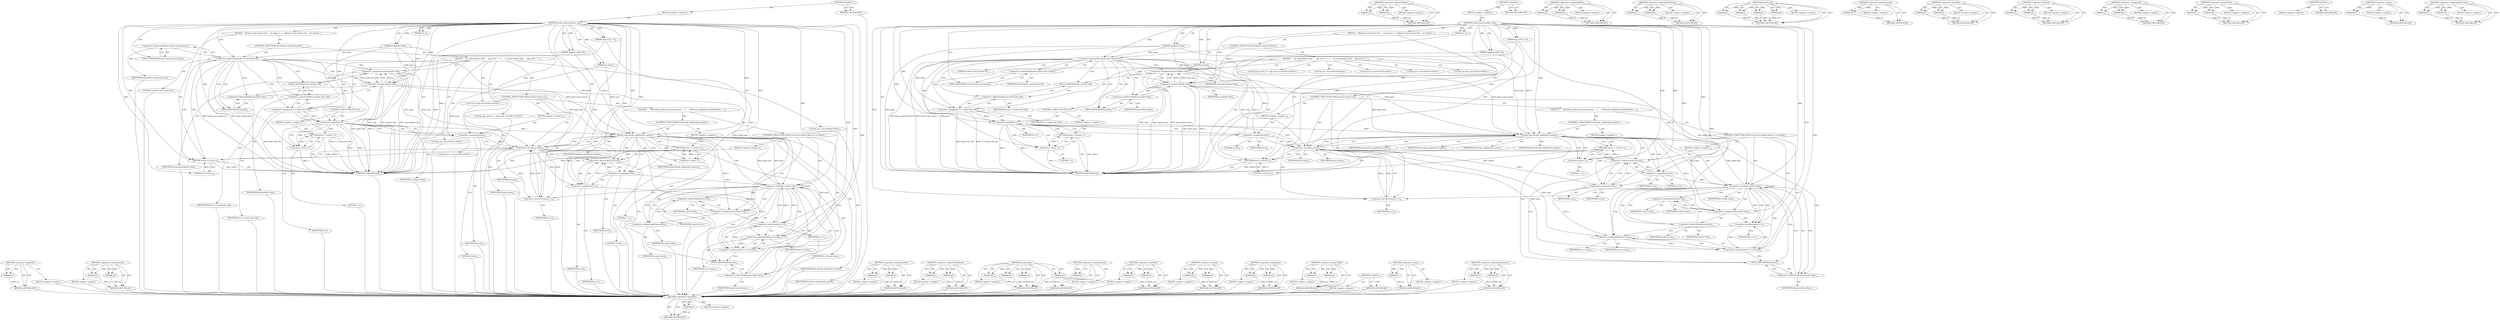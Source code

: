 digraph "&lt;operator&gt;.indirectIndexAccess" {
vulnerable_141 [label=<(METHOD,&lt;operator&gt;.logicalNot)>];
vulnerable_142 [label=<(PARAM,p1)>];
vulnerable_143 [label=<(BLOCK,&lt;empty&gt;,&lt;empty&gt;)>];
vulnerable_144 [label=<(METHOD_RETURN,ANY)>];
vulnerable_165 [label=<(METHOD,&lt;operator&gt;.expressionList)>];
vulnerable_166 [label=<(PARAM,p1)>];
vulnerable_167 [label=<(PARAM,p2)>];
vulnerable_168 [label=<(BLOCK,&lt;empty&gt;,&lt;empty&gt;)>];
vulnerable_169 [label=<(METHOD_RETURN,ANY)>];
vulnerable_6 [label=<(METHOD,&lt;global&gt;)<SUB>1</SUB>>];
vulnerable_7 [label=<(BLOCK,&lt;empty&gt;,&lt;empty&gt;)<SUB>1</SUB>>];
vulnerable_8 [label=<(METHOD,vorbis_book_decodevs_add)<SUB>1</SUB>>];
vulnerable_9 [label=<(PARAM,codebook *book)<SUB>1</SUB>>];
vulnerable_10 [label=<(PARAM,ogg_int32_t *a)<SUB>1</SUB>>];
vulnerable_11 [label=<(PARAM,oggpack_buffer *b)<SUB>2</SUB>>];
vulnerable_12 [label=<(PARAM,int n)<SUB>2</SUB>>];
vulnerable_13 [label=<(PARAM,int point)<SUB>2</SUB>>];
vulnerable_14 [label=<(BLOCK,{
   if(book-&gt;used_entries&gt;0){
     int step=n/...,{
   if(book-&gt;used_entries&gt;0){
     int step=n/...)<SUB>2</SUB>>];
vulnerable_15 [label=<(CONTROL_STRUCTURE,IF,if (book-&gt;used_entries&gt;0))<SUB>3</SUB>>];
vulnerable_16 [label=<(&lt;operator&gt;.greaterThan,book-&gt;used_entries&gt;0)<SUB>3</SUB>>];
vulnerable_17 [label=<(&lt;operator&gt;.indirectFieldAccess,book-&gt;used_entries)<SUB>3</SUB>>];
vulnerable_18 [label=<(IDENTIFIER,book,book-&gt;used_entries&gt;0)<SUB>3</SUB>>];
vulnerable_19 [label=<(FIELD_IDENTIFIER,used_entries,used_entries)<SUB>3</SUB>>];
vulnerable_20 [label=<(LITERAL,0,book-&gt;used_entries&gt;0)<SUB>3</SUB>>];
vulnerable_21 [label=<(BLOCK,{
     int step=n/book-&gt;dim;
     ogg_int32_t *...,{
     int step=n/book-&gt;dim;
     ogg_int32_t *...)<SUB>3</SUB>>];
vulnerable_22 [label="<(LOCAL,int step: int)<SUB>4</SUB>>"];
vulnerable_23 [label=<(&lt;operator&gt;.assignment,step=n/book-&gt;dim)<SUB>4</SUB>>];
vulnerable_24 [label=<(IDENTIFIER,step,step=n/book-&gt;dim)<SUB>4</SUB>>];
vulnerable_25 [label=<(&lt;operator&gt;.division,n/book-&gt;dim)<SUB>4</SUB>>];
vulnerable_26 [label=<(IDENTIFIER,n,n/book-&gt;dim)<SUB>4</SUB>>];
vulnerable_27 [label=<(&lt;operator&gt;.indirectFieldAccess,book-&gt;dim)<SUB>4</SUB>>];
vulnerable_28 [label=<(IDENTIFIER,book,n/book-&gt;dim)<SUB>4</SUB>>];
vulnerable_29 [label=<(FIELD_IDENTIFIER,dim,dim)<SUB>4</SUB>>];
vulnerable_30 [label="<(LOCAL,ogg_int32_t* v: ogg_int32_t*)<SUB>5</SUB>>"];
vulnerable_31 [label=<(&lt;operator&gt;.assignment,*v = book-&gt;dec_buf)<SUB>5</SUB>>];
vulnerable_32 [label=<(IDENTIFIER,v,*v = book-&gt;dec_buf)<SUB>5</SUB>>];
vulnerable_33 [label=<(&lt;operator&gt;.indirectFieldAccess,book-&gt;dec_buf)<SUB>5</SUB>>];
vulnerable_34 [label=<(IDENTIFIER,book,*v = book-&gt;dec_buf)<SUB>5</SUB>>];
vulnerable_35 [label=<(FIELD_IDENTIFIER,dec_buf,dec_buf)<SUB>5</SUB>>];
vulnerable_36 [label="<(LOCAL,int i: int)<SUB>6</SUB>>"];
vulnerable_37 [label="<(LOCAL,int j: int)<SUB>6</SUB>>"];
vulnerable_38 [label="<(LOCAL,int o: int)<SUB>6</SUB>>"];
vulnerable_39 [label=<(CONTROL_STRUCTURE,IF,if (!v))<SUB>7</SUB>>];
vulnerable_40 [label=<(&lt;operator&gt;.logicalNot,!v)<SUB>7</SUB>>];
vulnerable_41 [label=<(IDENTIFIER,v,!v)<SUB>7</SUB>>];
vulnerable_42 [label=<(BLOCK,&lt;empty&gt;,&lt;empty&gt;)<SUB>7</SUB>>];
vulnerable_43 [label=<(RETURN,return -1;,return -1;)<SUB>7</SUB>>];
vulnerable_44 [label=<(&lt;operator&gt;.minus,-1)<SUB>7</SUB>>];
vulnerable_45 [label=<(LITERAL,1,-1)<SUB>7</SUB>>];
vulnerable_46 [label=<(CONTROL_STRUCTURE,FOR,for (j=0;j&lt;step;j++))<SUB>10</SUB>>];
vulnerable_47 [label=<(BLOCK,&lt;empty&gt;,&lt;empty&gt;)<SUB>10</SUB>>];
vulnerable_48 [label=<(&lt;operator&gt;.assignment,j=0)<SUB>10</SUB>>];
vulnerable_49 [label=<(IDENTIFIER,j,j=0)<SUB>10</SUB>>];
vulnerable_50 [label=<(LITERAL,0,j=0)<SUB>10</SUB>>];
vulnerable_51 [label=<(&lt;operator&gt;.lessThan,j&lt;step)<SUB>10</SUB>>];
vulnerable_52 [label=<(IDENTIFIER,j,j&lt;step)<SUB>10</SUB>>];
vulnerable_53 [label=<(IDENTIFIER,step,j&lt;step)<SUB>10</SUB>>];
vulnerable_54 [label=<(&lt;operator&gt;.postIncrement,j++)<SUB>10</SUB>>];
vulnerable_55 [label=<(IDENTIFIER,j,j++)<SUB>10</SUB>>];
vulnerable_56 [label=<(BLOCK,{
       if(decode_map(book,b,v,point))return -...,{
       if(decode_map(book,b,v,point))return -...)<SUB>10</SUB>>];
vulnerable_57 [label=<(CONTROL_STRUCTURE,IF,if (decode_map(book,b,v,point)))<SUB>11</SUB>>];
vulnerable_58 [label=<(decode_map,decode_map(book,b,v,point))<SUB>11</SUB>>];
vulnerable_59 [label=<(IDENTIFIER,book,decode_map(book,b,v,point))<SUB>11</SUB>>];
vulnerable_60 [label=<(IDENTIFIER,b,decode_map(book,b,v,point))<SUB>11</SUB>>];
vulnerable_61 [label=<(IDENTIFIER,v,decode_map(book,b,v,point))<SUB>11</SUB>>];
vulnerable_62 [label=<(IDENTIFIER,point,decode_map(book,b,v,point))<SUB>11</SUB>>];
vulnerable_63 [label=<(BLOCK,&lt;empty&gt;,&lt;empty&gt;)<SUB>11</SUB>>];
vulnerable_64 [label=<(RETURN,return -1;,return -1;)<SUB>11</SUB>>];
vulnerable_65 [label=<(&lt;operator&gt;.minus,-1)<SUB>11</SUB>>];
vulnerable_66 [label=<(LITERAL,1,-1)<SUB>11</SUB>>];
vulnerable_67 [label=<(CONTROL_STRUCTURE,FOR,for (i=0,o=j;i&lt;book-&gt;dim;i++,o+=step))<SUB>12</SUB>>];
vulnerable_68 [label=<(BLOCK,&lt;empty&gt;,&lt;empty&gt;)<SUB>12</SUB>>];
vulnerable_69 [label=<(&lt;operator&gt;.expressionList,i=0,o=j)<SUB>12</SUB>>];
vulnerable_70 [label=<(&lt;operator&gt;.assignment,i=0)<SUB>12</SUB>>];
vulnerable_71 [label=<(IDENTIFIER,i,i=0)<SUB>12</SUB>>];
vulnerable_72 [label=<(LITERAL,0,i=0)<SUB>12</SUB>>];
vulnerable_73 [label=<(&lt;operator&gt;.assignment,o=j)<SUB>12</SUB>>];
vulnerable_74 [label=<(IDENTIFIER,o,o=j)<SUB>12</SUB>>];
vulnerable_75 [label=<(IDENTIFIER,j,o=j)<SUB>12</SUB>>];
vulnerable_76 [label=<(&lt;operator&gt;.lessThan,i&lt;book-&gt;dim)<SUB>12</SUB>>];
vulnerable_77 [label=<(IDENTIFIER,i,i&lt;book-&gt;dim)<SUB>12</SUB>>];
vulnerable_78 [label=<(&lt;operator&gt;.indirectFieldAccess,book-&gt;dim)<SUB>12</SUB>>];
vulnerable_79 [label=<(IDENTIFIER,book,i&lt;book-&gt;dim)<SUB>12</SUB>>];
vulnerable_80 [label=<(FIELD_IDENTIFIER,dim,dim)<SUB>12</SUB>>];
vulnerable_81 [label=<(&lt;operator&gt;.expressionList,i++,o+=step)<SUB>12</SUB>>];
vulnerable_82 [label=<(&lt;operator&gt;.postIncrement,i++)<SUB>12</SUB>>];
vulnerable_83 [label=<(IDENTIFIER,i,i++)<SUB>12</SUB>>];
vulnerable_84 [label=<(&lt;operator&gt;.assignmentPlus,o+=step)<SUB>12</SUB>>];
vulnerable_85 [label=<(IDENTIFIER,o,o+=step)<SUB>12</SUB>>];
vulnerable_86 [label=<(IDENTIFIER,step,o+=step)<SUB>12</SUB>>];
vulnerable_87 [label=<(&lt;operator&gt;.assignmentPlus,a[o]+=v[i])<SUB>13</SUB>>];
vulnerable_88 [label=<(&lt;operator&gt;.indirectIndexAccess,a[o])<SUB>13</SUB>>];
vulnerable_89 [label=<(IDENTIFIER,a,a[o]+=v[i])<SUB>13</SUB>>];
vulnerable_90 [label=<(IDENTIFIER,o,a[o]+=v[i])<SUB>13</SUB>>];
vulnerable_91 [label=<(&lt;operator&gt;.indirectIndexAccess,v[i])<SUB>13</SUB>>];
vulnerable_92 [label=<(IDENTIFIER,v,a[o]+=v[i])<SUB>13</SUB>>];
vulnerable_93 [label=<(IDENTIFIER,i,a[o]+=v[i])<SUB>13</SUB>>];
vulnerable_94 [label=<(RETURN,return 0;,return 0;)<SUB>16</SUB>>];
vulnerable_95 [label=<(LITERAL,0,return 0;)<SUB>16</SUB>>];
vulnerable_96 [label=<(METHOD_RETURN,long)<SUB>1</SUB>>];
vulnerable_98 [label=<(METHOD_RETURN,ANY)<SUB>1</SUB>>];
vulnerable_170 [label=<(METHOD,&lt;operator&gt;.assignmentPlus)>];
vulnerable_171 [label=<(PARAM,p1)>];
vulnerable_172 [label=<(PARAM,p2)>];
vulnerable_173 [label=<(BLOCK,&lt;empty&gt;,&lt;empty&gt;)>];
vulnerable_174 [label=<(METHOD_RETURN,ANY)>];
vulnerable_126 [label=<(METHOD,&lt;operator&gt;.indirectFieldAccess)>];
vulnerable_127 [label=<(PARAM,p1)>];
vulnerable_128 [label=<(PARAM,p2)>];
vulnerable_129 [label=<(BLOCK,&lt;empty&gt;,&lt;empty&gt;)>];
vulnerable_130 [label=<(METHOD_RETURN,ANY)>];
vulnerable_158 [label=<(METHOD,decode_map)>];
vulnerable_159 [label=<(PARAM,p1)>];
vulnerable_160 [label=<(PARAM,p2)>];
vulnerable_161 [label=<(PARAM,p3)>];
vulnerable_162 [label=<(PARAM,p4)>];
vulnerable_163 [label=<(BLOCK,&lt;empty&gt;,&lt;empty&gt;)>];
vulnerable_164 [label=<(METHOD_RETURN,ANY)>];
vulnerable_154 [label=<(METHOD,&lt;operator&gt;.postIncrement)>];
vulnerable_155 [label=<(PARAM,p1)>];
vulnerable_156 [label=<(BLOCK,&lt;empty&gt;,&lt;empty&gt;)>];
vulnerable_157 [label=<(METHOD_RETURN,ANY)>];
vulnerable_149 [label=<(METHOD,&lt;operator&gt;.lessThan)>];
vulnerable_150 [label=<(PARAM,p1)>];
vulnerable_151 [label=<(PARAM,p2)>];
vulnerable_152 [label=<(BLOCK,&lt;empty&gt;,&lt;empty&gt;)>];
vulnerable_153 [label=<(METHOD_RETURN,ANY)>];
vulnerable_136 [label=<(METHOD,&lt;operator&gt;.division)>];
vulnerable_137 [label=<(PARAM,p1)>];
vulnerable_138 [label=<(PARAM,p2)>];
vulnerable_139 [label=<(BLOCK,&lt;empty&gt;,&lt;empty&gt;)>];
vulnerable_140 [label=<(METHOD_RETURN,ANY)>];
vulnerable_131 [label=<(METHOD,&lt;operator&gt;.assignment)>];
vulnerable_132 [label=<(PARAM,p1)>];
vulnerable_133 [label=<(PARAM,p2)>];
vulnerable_134 [label=<(BLOCK,&lt;empty&gt;,&lt;empty&gt;)>];
vulnerable_135 [label=<(METHOD_RETURN,ANY)>];
vulnerable_121 [label=<(METHOD,&lt;operator&gt;.greaterThan)>];
vulnerable_122 [label=<(PARAM,p1)>];
vulnerable_123 [label=<(PARAM,p2)>];
vulnerable_124 [label=<(BLOCK,&lt;empty&gt;,&lt;empty&gt;)>];
vulnerable_125 [label=<(METHOD_RETURN,ANY)>];
vulnerable_115 [label=<(METHOD,&lt;global&gt;)<SUB>1</SUB>>];
vulnerable_116 [label=<(BLOCK,&lt;empty&gt;,&lt;empty&gt;)>];
vulnerable_117 [label=<(METHOD_RETURN,ANY)>];
vulnerable_145 [label=<(METHOD,&lt;operator&gt;.minus)>];
vulnerable_146 [label=<(PARAM,p1)>];
vulnerable_147 [label=<(BLOCK,&lt;empty&gt;,&lt;empty&gt;)>];
vulnerable_148 [label=<(METHOD_RETURN,ANY)>];
vulnerable_175 [label=<(METHOD,&lt;operator&gt;.indirectIndexAccess)>];
vulnerable_176 [label=<(PARAM,p1)>];
vulnerable_177 [label=<(PARAM,p2)>];
vulnerable_178 [label=<(BLOCK,&lt;empty&gt;,&lt;empty&gt;)>];
vulnerable_179 [label=<(METHOD_RETURN,ANY)>];
fixed_141 [label=<(METHOD,&lt;operator&gt;.logicalNot)>];
fixed_142 [label=<(PARAM,p1)>];
fixed_143 [label=<(BLOCK,&lt;empty&gt;,&lt;empty&gt;)>];
fixed_144 [label=<(METHOD_RETURN,ANY)>];
fixed_165 [label=<(METHOD,&lt;operator&gt;.expressionList)>];
fixed_166 [label=<(PARAM,p1)>];
fixed_167 [label=<(PARAM,p2)>];
fixed_168 [label=<(BLOCK,&lt;empty&gt;,&lt;empty&gt;)>];
fixed_169 [label=<(METHOD_RETURN,ANY)>];
fixed_6 [label=<(METHOD,&lt;global&gt;)<SUB>1</SUB>>];
fixed_7 [label=<(BLOCK,&lt;empty&gt;,&lt;empty&gt;)<SUB>1</SUB>>];
fixed_8 [label=<(METHOD,vorbis_book_decodevs_add)<SUB>1</SUB>>];
fixed_9 [label=<(PARAM,codebook *book)<SUB>1</SUB>>];
fixed_10 [label=<(PARAM,ogg_int32_t *a)<SUB>1</SUB>>];
fixed_11 [label=<(PARAM,oggpack_buffer *b)<SUB>2</SUB>>];
fixed_12 [label=<(PARAM,int n)<SUB>2</SUB>>];
fixed_13 [label=<(PARAM,int point)<SUB>2</SUB>>];
fixed_14 [label=<(BLOCK,{
   if(book-&gt;used_entries&gt;0){
     int step=n/...,{
   if(book-&gt;used_entries&gt;0){
     int step=n/...)<SUB>2</SUB>>];
fixed_15 [label=<(CONTROL_STRUCTURE,IF,if (book-&gt;used_entries&gt;0))<SUB>3</SUB>>];
fixed_16 [label=<(&lt;operator&gt;.greaterThan,book-&gt;used_entries&gt;0)<SUB>3</SUB>>];
fixed_17 [label=<(&lt;operator&gt;.indirectFieldAccess,book-&gt;used_entries)<SUB>3</SUB>>];
fixed_18 [label=<(IDENTIFIER,book,book-&gt;used_entries&gt;0)<SUB>3</SUB>>];
fixed_19 [label=<(FIELD_IDENTIFIER,used_entries,used_entries)<SUB>3</SUB>>];
fixed_20 [label=<(LITERAL,0,book-&gt;used_entries&gt;0)<SUB>3</SUB>>];
fixed_21 [label=<(BLOCK,{
     int step=n/book-&gt;dim;
     ogg_int32_t *...,{
     int step=n/book-&gt;dim;
     ogg_int32_t *...)<SUB>3</SUB>>];
fixed_22 [label="<(LOCAL,int step: int)<SUB>4</SUB>>"];
fixed_23 [label=<(&lt;operator&gt;.assignment,step=n/book-&gt;dim)<SUB>4</SUB>>];
fixed_24 [label=<(IDENTIFIER,step,step=n/book-&gt;dim)<SUB>4</SUB>>];
fixed_25 [label=<(&lt;operator&gt;.division,n/book-&gt;dim)<SUB>4</SUB>>];
fixed_26 [label=<(IDENTIFIER,n,n/book-&gt;dim)<SUB>4</SUB>>];
fixed_27 [label=<(&lt;operator&gt;.indirectFieldAccess,book-&gt;dim)<SUB>4</SUB>>];
fixed_28 [label=<(IDENTIFIER,book,n/book-&gt;dim)<SUB>4</SUB>>];
fixed_29 [label=<(FIELD_IDENTIFIER,dim,dim)<SUB>4</SUB>>];
fixed_30 [label="<(LOCAL,ogg_int32_t* v: ogg_int32_t*)<SUB>5</SUB>>"];
fixed_31 [label=<(&lt;operator&gt;.assignment,*v = book-&gt;dec_buf)<SUB>5</SUB>>];
fixed_32 [label=<(IDENTIFIER,v,*v = book-&gt;dec_buf)<SUB>5</SUB>>];
fixed_33 [label=<(&lt;operator&gt;.indirectFieldAccess,book-&gt;dec_buf)<SUB>5</SUB>>];
fixed_34 [label=<(IDENTIFIER,book,*v = book-&gt;dec_buf)<SUB>5</SUB>>];
fixed_35 [label=<(FIELD_IDENTIFIER,dec_buf,dec_buf)<SUB>5</SUB>>];
fixed_36 [label="<(LOCAL,int i: int)<SUB>6</SUB>>"];
fixed_37 [label="<(LOCAL,int j: int)<SUB>6</SUB>>"];
fixed_38 [label="<(LOCAL,int o: int)<SUB>6</SUB>>"];
fixed_39 [label=<(CONTROL_STRUCTURE,IF,if (!v))<SUB>7</SUB>>];
fixed_40 [label=<(&lt;operator&gt;.logicalNot,!v)<SUB>7</SUB>>];
fixed_41 [label=<(IDENTIFIER,v,!v)<SUB>7</SUB>>];
fixed_42 [label=<(BLOCK,&lt;empty&gt;,&lt;empty&gt;)<SUB>7</SUB>>];
fixed_43 [label=<(RETURN,return -1;,return -1;)<SUB>7</SUB>>];
fixed_44 [label=<(&lt;operator&gt;.minus,-1)<SUB>7</SUB>>];
fixed_45 [label=<(LITERAL,1,-1)<SUB>7</SUB>>];
fixed_46 [label=<(CONTROL_STRUCTURE,FOR,for (j=0;j&lt;step;j++))<SUB>10</SUB>>];
fixed_47 [label=<(BLOCK,&lt;empty&gt;,&lt;empty&gt;)<SUB>10</SUB>>];
fixed_48 [label=<(&lt;operator&gt;.assignment,j=0)<SUB>10</SUB>>];
fixed_49 [label=<(IDENTIFIER,j,j=0)<SUB>10</SUB>>];
fixed_50 [label=<(LITERAL,0,j=0)<SUB>10</SUB>>];
fixed_51 [label=<(&lt;operator&gt;.lessThan,j&lt;step)<SUB>10</SUB>>];
fixed_52 [label=<(IDENTIFIER,j,j&lt;step)<SUB>10</SUB>>];
fixed_53 [label=<(IDENTIFIER,step,j&lt;step)<SUB>10</SUB>>];
fixed_54 [label=<(&lt;operator&gt;.postIncrement,j++)<SUB>10</SUB>>];
fixed_55 [label=<(IDENTIFIER,j,j++)<SUB>10</SUB>>];
fixed_56 [label=<(BLOCK,{
       if(decode_map(book,b,v,point))return -...,{
       if(decode_map(book,b,v,point))return -...)<SUB>10</SUB>>];
fixed_57 [label=<(CONTROL_STRUCTURE,IF,if (decode_map(book,b,v,point)))<SUB>11</SUB>>];
fixed_58 [label=<(decode_map,decode_map(book,b,v,point))<SUB>11</SUB>>];
fixed_59 [label=<(IDENTIFIER,book,decode_map(book,b,v,point))<SUB>11</SUB>>];
fixed_60 [label=<(IDENTIFIER,b,decode_map(book,b,v,point))<SUB>11</SUB>>];
fixed_61 [label=<(IDENTIFIER,v,decode_map(book,b,v,point))<SUB>11</SUB>>];
fixed_62 [label=<(IDENTIFIER,point,decode_map(book,b,v,point))<SUB>11</SUB>>];
fixed_63 [label=<(BLOCK,&lt;empty&gt;,&lt;empty&gt;)<SUB>11</SUB>>];
fixed_64 [label=<(RETURN,return -1;,return -1;)<SUB>11</SUB>>];
fixed_65 [label=<(&lt;operator&gt;.minus,-1)<SUB>11</SUB>>];
fixed_66 [label=<(LITERAL,1,-1)<SUB>11</SUB>>];
fixed_67 [label=<(CONTROL_STRUCTURE,FOR,for (i=0,o=j;i&lt;book-&gt;dim;i++,o+=step))<SUB>12</SUB>>];
fixed_68 [label=<(BLOCK,&lt;empty&gt;,&lt;empty&gt;)<SUB>12</SUB>>];
fixed_69 [label=<(&lt;operator&gt;.expressionList,i=0,o=j)<SUB>12</SUB>>];
fixed_70 [label=<(&lt;operator&gt;.assignment,i=0)<SUB>12</SUB>>];
fixed_71 [label=<(IDENTIFIER,i,i=0)<SUB>12</SUB>>];
fixed_72 [label=<(LITERAL,0,i=0)<SUB>12</SUB>>];
fixed_73 [label=<(&lt;operator&gt;.assignment,o=j)<SUB>12</SUB>>];
fixed_74 [label=<(IDENTIFIER,o,o=j)<SUB>12</SUB>>];
fixed_75 [label=<(IDENTIFIER,j,o=j)<SUB>12</SUB>>];
fixed_76 [label=<(&lt;operator&gt;.lessThan,i&lt;book-&gt;dim)<SUB>12</SUB>>];
fixed_77 [label=<(IDENTIFIER,i,i&lt;book-&gt;dim)<SUB>12</SUB>>];
fixed_78 [label=<(&lt;operator&gt;.indirectFieldAccess,book-&gt;dim)<SUB>12</SUB>>];
fixed_79 [label=<(IDENTIFIER,book,i&lt;book-&gt;dim)<SUB>12</SUB>>];
fixed_80 [label=<(FIELD_IDENTIFIER,dim,dim)<SUB>12</SUB>>];
fixed_81 [label=<(&lt;operator&gt;.expressionList,i++,o+=step)<SUB>12</SUB>>];
fixed_82 [label=<(&lt;operator&gt;.postIncrement,i++)<SUB>12</SUB>>];
fixed_83 [label=<(IDENTIFIER,i,i++)<SUB>12</SUB>>];
fixed_84 [label=<(&lt;operator&gt;.assignmentPlus,o+=step)<SUB>12</SUB>>];
fixed_85 [label=<(IDENTIFIER,o,o+=step)<SUB>12</SUB>>];
fixed_86 [label=<(IDENTIFIER,step,o+=step)<SUB>12</SUB>>];
fixed_87 [label=<(&lt;operator&gt;.assignmentPlus,a[o]+=v[i])<SUB>13</SUB>>];
fixed_88 [label=<(&lt;operator&gt;.indirectIndexAccess,a[o])<SUB>13</SUB>>];
fixed_89 [label=<(IDENTIFIER,a,a[o]+=v[i])<SUB>13</SUB>>];
fixed_90 [label=<(IDENTIFIER,o,a[o]+=v[i])<SUB>13</SUB>>];
fixed_91 [label=<(&lt;operator&gt;.indirectIndexAccess,v[i])<SUB>13</SUB>>];
fixed_92 [label=<(IDENTIFIER,v,a[o]+=v[i])<SUB>13</SUB>>];
fixed_93 [label=<(IDENTIFIER,i,a[o]+=v[i])<SUB>13</SUB>>];
fixed_94 [label=<(RETURN,return 0;,return 0;)<SUB>16</SUB>>];
fixed_95 [label=<(LITERAL,0,return 0;)<SUB>16</SUB>>];
fixed_96 [label=<(METHOD_RETURN,long)<SUB>1</SUB>>];
fixed_98 [label=<(METHOD_RETURN,ANY)<SUB>1</SUB>>];
fixed_170 [label=<(METHOD,&lt;operator&gt;.assignmentPlus)>];
fixed_171 [label=<(PARAM,p1)>];
fixed_172 [label=<(PARAM,p2)>];
fixed_173 [label=<(BLOCK,&lt;empty&gt;,&lt;empty&gt;)>];
fixed_174 [label=<(METHOD_RETURN,ANY)>];
fixed_126 [label=<(METHOD,&lt;operator&gt;.indirectFieldAccess)>];
fixed_127 [label=<(PARAM,p1)>];
fixed_128 [label=<(PARAM,p2)>];
fixed_129 [label=<(BLOCK,&lt;empty&gt;,&lt;empty&gt;)>];
fixed_130 [label=<(METHOD_RETURN,ANY)>];
fixed_158 [label=<(METHOD,decode_map)>];
fixed_159 [label=<(PARAM,p1)>];
fixed_160 [label=<(PARAM,p2)>];
fixed_161 [label=<(PARAM,p3)>];
fixed_162 [label=<(PARAM,p4)>];
fixed_163 [label=<(BLOCK,&lt;empty&gt;,&lt;empty&gt;)>];
fixed_164 [label=<(METHOD_RETURN,ANY)>];
fixed_154 [label=<(METHOD,&lt;operator&gt;.postIncrement)>];
fixed_155 [label=<(PARAM,p1)>];
fixed_156 [label=<(BLOCK,&lt;empty&gt;,&lt;empty&gt;)>];
fixed_157 [label=<(METHOD_RETURN,ANY)>];
fixed_149 [label=<(METHOD,&lt;operator&gt;.lessThan)>];
fixed_150 [label=<(PARAM,p1)>];
fixed_151 [label=<(PARAM,p2)>];
fixed_152 [label=<(BLOCK,&lt;empty&gt;,&lt;empty&gt;)>];
fixed_153 [label=<(METHOD_RETURN,ANY)>];
fixed_136 [label=<(METHOD,&lt;operator&gt;.division)>];
fixed_137 [label=<(PARAM,p1)>];
fixed_138 [label=<(PARAM,p2)>];
fixed_139 [label=<(BLOCK,&lt;empty&gt;,&lt;empty&gt;)>];
fixed_140 [label=<(METHOD_RETURN,ANY)>];
fixed_131 [label=<(METHOD,&lt;operator&gt;.assignment)>];
fixed_132 [label=<(PARAM,p1)>];
fixed_133 [label=<(PARAM,p2)>];
fixed_134 [label=<(BLOCK,&lt;empty&gt;,&lt;empty&gt;)>];
fixed_135 [label=<(METHOD_RETURN,ANY)>];
fixed_121 [label=<(METHOD,&lt;operator&gt;.greaterThan)>];
fixed_122 [label=<(PARAM,p1)>];
fixed_123 [label=<(PARAM,p2)>];
fixed_124 [label=<(BLOCK,&lt;empty&gt;,&lt;empty&gt;)>];
fixed_125 [label=<(METHOD_RETURN,ANY)>];
fixed_115 [label=<(METHOD,&lt;global&gt;)<SUB>1</SUB>>];
fixed_116 [label=<(BLOCK,&lt;empty&gt;,&lt;empty&gt;)>];
fixed_117 [label=<(METHOD_RETURN,ANY)>];
fixed_145 [label=<(METHOD,&lt;operator&gt;.minus)>];
fixed_146 [label=<(PARAM,p1)>];
fixed_147 [label=<(BLOCK,&lt;empty&gt;,&lt;empty&gt;)>];
fixed_148 [label=<(METHOD_RETURN,ANY)>];
fixed_175 [label=<(METHOD,&lt;operator&gt;.indirectIndexAccess)>];
fixed_176 [label=<(PARAM,p1)>];
fixed_177 [label=<(PARAM,p2)>];
fixed_178 [label=<(BLOCK,&lt;empty&gt;,&lt;empty&gt;)>];
fixed_179 [label=<(METHOD_RETURN,ANY)>];
vulnerable_141 -> vulnerable_142  [key=0, label="AST: "];
vulnerable_141 -> vulnerable_142  [key=1, label="DDG: "];
vulnerable_141 -> vulnerable_143  [key=0, label="AST: "];
vulnerable_141 -> vulnerable_144  [key=0, label="AST: "];
vulnerable_141 -> vulnerable_144  [key=1, label="CFG: "];
vulnerable_142 -> vulnerable_144  [key=0, label="DDG: p1"];
vulnerable_143 -> fixed_141  [key=0];
vulnerable_144 -> fixed_141  [key=0];
vulnerable_165 -> vulnerable_166  [key=0, label="AST: "];
vulnerable_165 -> vulnerable_166  [key=1, label="DDG: "];
vulnerable_165 -> vulnerable_168  [key=0, label="AST: "];
vulnerable_165 -> vulnerable_167  [key=0, label="AST: "];
vulnerable_165 -> vulnerable_167  [key=1, label="DDG: "];
vulnerable_165 -> vulnerable_169  [key=0, label="AST: "];
vulnerable_165 -> vulnerable_169  [key=1, label="CFG: "];
vulnerable_166 -> vulnerable_169  [key=0, label="DDG: p1"];
vulnerable_167 -> vulnerable_169  [key=0, label="DDG: p2"];
vulnerable_168 -> fixed_141  [key=0];
vulnerable_169 -> fixed_141  [key=0];
vulnerable_6 -> vulnerable_7  [key=0, label="AST: "];
vulnerable_6 -> vulnerable_98  [key=0, label="AST: "];
vulnerable_6 -> vulnerable_98  [key=1, label="CFG: "];
vulnerable_7 -> vulnerable_8  [key=0, label="AST: "];
vulnerable_8 -> vulnerable_9  [key=0, label="AST: "];
vulnerable_8 -> vulnerable_9  [key=1, label="DDG: "];
vulnerable_8 -> vulnerable_10  [key=0, label="AST: "];
vulnerable_8 -> vulnerable_10  [key=1, label="DDG: "];
vulnerable_8 -> vulnerable_11  [key=0, label="AST: "];
vulnerable_8 -> vulnerable_11  [key=1, label="DDG: "];
vulnerable_8 -> vulnerable_12  [key=0, label="AST: "];
vulnerable_8 -> vulnerable_12  [key=1, label="DDG: "];
vulnerable_8 -> vulnerable_13  [key=0, label="AST: "];
vulnerable_8 -> vulnerable_13  [key=1, label="DDG: "];
vulnerable_8 -> vulnerable_14  [key=0, label="AST: "];
vulnerable_8 -> vulnerable_96  [key=0, label="AST: "];
vulnerable_8 -> vulnerable_19  [key=0, label="CFG: "];
vulnerable_8 -> vulnerable_94  [key=0, label="DDG: "];
vulnerable_8 -> vulnerable_95  [key=0, label="DDG: "];
vulnerable_8 -> vulnerable_16  [key=0, label="DDG: "];
vulnerable_8 -> vulnerable_25  [key=0, label="DDG: "];
vulnerable_8 -> vulnerable_40  [key=0, label="DDG: "];
vulnerable_8 -> vulnerable_48  [key=0, label="DDG: "];
vulnerable_8 -> vulnerable_51  [key=0, label="DDG: "];
vulnerable_8 -> vulnerable_54  [key=0, label="DDG: "];
vulnerable_8 -> vulnerable_44  [key=0, label="DDG: "];
vulnerable_8 -> vulnerable_58  [key=0, label="DDG: "];
vulnerable_8 -> vulnerable_76  [key=0, label="DDG: "];
vulnerable_8 -> vulnerable_81  [key=0, label="DDG: "];
vulnerable_8 -> vulnerable_69  [key=0, label="DDG: "];
vulnerable_8 -> vulnerable_82  [key=0, label="DDG: "];
vulnerable_8 -> vulnerable_84  [key=0, label="DDG: "];
vulnerable_8 -> vulnerable_65  [key=0, label="DDG: "];
vulnerable_8 -> vulnerable_70  [key=0, label="DDG: "];
vulnerable_8 -> vulnerable_73  [key=0, label="DDG: "];
vulnerable_9 -> vulnerable_96  [key=0, label="DDG: book"];
vulnerable_9 -> vulnerable_16  [key=0, label="DDG: book"];
vulnerable_9 -> vulnerable_31  [key=0, label="DDG: book"];
vulnerable_9 -> vulnerable_25  [key=0, label="DDG: book"];
vulnerable_9 -> vulnerable_58  [key=0, label="DDG: book"];
vulnerable_10 -> vulnerable_96  [key=0, label="DDG: a"];
vulnerable_10 -> vulnerable_87  [key=0, label="DDG: a"];
vulnerable_11 -> vulnerable_96  [key=0, label="DDG: b"];
vulnerable_11 -> vulnerable_58  [key=0, label="DDG: b"];
vulnerable_12 -> vulnerable_25  [key=0, label="DDG: n"];
vulnerable_13 -> vulnerable_96  [key=0, label="DDG: point"];
vulnerable_13 -> vulnerable_58  [key=0, label="DDG: point"];
vulnerable_14 -> vulnerable_15  [key=0, label="AST: "];
vulnerable_14 -> vulnerable_94  [key=0, label="AST: "];
vulnerable_15 -> vulnerable_16  [key=0, label="AST: "];
vulnerable_15 -> vulnerable_21  [key=0, label="AST: "];
vulnerable_16 -> vulnerable_17  [key=0, label="AST: "];
vulnerable_16 -> vulnerable_20  [key=0, label="AST: "];
vulnerable_16 -> vulnerable_29  [key=0, label="CFG: "];
vulnerable_16 -> vulnerable_29  [key=1, label="CDG: "];
vulnerable_16 -> vulnerable_94  [key=0, label="CFG: "];
vulnerable_16 -> vulnerable_94  [key=1, label="CDG: "];
vulnerable_16 -> vulnerable_96  [key=0, label="DDG: book-&gt;used_entries"];
vulnerable_16 -> vulnerable_96  [key=1, label="DDG: book-&gt;used_entries&gt;0"];
vulnerable_16 -> vulnerable_58  [key=0, label="DDG: book-&gt;used_entries"];
vulnerable_16 -> vulnerable_25  [key=0, label="CDG: "];
vulnerable_16 -> vulnerable_27  [key=0, label="CDG: "];
vulnerable_16 -> vulnerable_40  [key=0, label="CDG: "];
vulnerable_16 -> vulnerable_35  [key=0, label="CDG: "];
vulnerable_16 -> vulnerable_33  [key=0, label="CDG: "];
vulnerable_16 -> vulnerable_23  [key=0, label="CDG: "];
vulnerable_16 -> vulnerable_31  [key=0, label="CDG: "];
vulnerable_17 -> vulnerable_18  [key=0, label="AST: "];
vulnerable_17 -> vulnerable_19  [key=0, label="AST: "];
vulnerable_17 -> vulnerable_16  [key=0, label="CFG: "];
vulnerable_18 -> fixed_141  [key=0];
vulnerable_19 -> vulnerable_17  [key=0, label="CFG: "];
vulnerable_20 -> fixed_141  [key=0];
vulnerable_21 -> vulnerable_22  [key=0, label="AST: "];
vulnerable_21 -> vulnerable_23  [key=0, label="AST: "];
vulnerable_21 -> vulnerable_30  [key=0, label="AST: "];
vulnerable_21 -> vulnerable_31  [key=0, label="AST: "];
vulnerable_21 -> vulnerable_36  [key=0, label="AST: "];
vulnerable_21 -> vulnerable_37  [key=0, label="AST: "];
vulnerable_21 -> vulnerable_38  [key=0, label="AST: "];
vulnerable_21 -> vulnerable_39  [key=0, label="AST: "];
vulnerable_21 -> vulnerable_46  [key=0, label="AST: "];
vulnerable_22 -> fixed_141  [key=0];
vulnerable_23 -> vulnerable_24  [key=0, label="AST: "];
vulnerable_23 -> vulnerable_25  [key=0, label="AST: "];
vulnerable_23 -> vulnerable_35  [key=0, label="CFG: "];
vulnerable_23 -> vulnerable_96  [key=0, label="DDG: step"];
vulnerable_23 -> vulnerable_96  [key=1, label="DDG: n/book-&gt;dim"];
vulnerable_23 -> vulnerable_96  [key=2, label="DDG: step=n/book-&gt;dim"];
vulnerable_23 -> vulnerable_51  [key=0, label="DDG: step"];
vulnerable_24 -> fixed_141  [key=0];
vulnerable_25 -> vulnerable_26  [key=0, label="AST: "];
vulnerable_25 -> vulnerable_27  [key=0, label="AST: "];
vulnerable_25 -> vulnerable_23  [key=0, label="CFG: "];
vulnerable_25 -> vulnerable_23  [key=1, label="DDG: n"];
vulnerable_25 -> vulnerable_23  [key=2, label="DDG: book-&gt;dim"];
vulnerable_25 -> vulnerable_96  [key=0, label="DDG: n"];
vulnerable_25 -> vulnerable_96  [key=1, label="DDG: book-&gt;dim"];
vulnerable_25 -> vulnerable_58  [key=0, label="DDG: book-&gt;dim"];
vulnerable_25 -> vulnerable_76  [key=0, label="DDG: book-&gt;dim"];
vulnerable_26 -> fixed_141  [key=0];
vulnerable_27 -> vulnerable_28  [key=0, label="AST: "];
vulnerable_27 -> vulnerable_29  [key=0, label="AST: "];
vulnerable_27 -> vulnerable_25  [key=0, label="CFG: "];
vulnerable_28 -> fixed_141  [key=0];
vulnerable_29 -> vulnerable_27  [key=0, label="CFG: "];
vulnerable_30 -> fixed_141  [key=0];
vulnerable_31 -> vulnerable_32  [key=0, label="AST: "];
vulnerable_31 -> vulnerable_33  [key=0, label="AST: "];
vulnerable_31 -> vulnerable_40  [key=0, label="CFG: "];
vulnerable_31 -> vulnerable_40  [key=1, label="DDG: v"];
vulnerable_31 -> vulnerable_96  [key=0, label="DDG: book-&gt;dec_buf"];
vulnerable_31 -> vulnerable_96  [key=1, label="DDG: *v = book-&gt;dec_buf"];
vulnerable_32 -> fixed_141  [key=0];
vulnerable_33 -> vulnerable_34  [key=0, label="AST: "];
vulnerable_33 -> vulnerable_35  [key=0, label="AST: "];
vulnerable_33 -> vulnerable_31  [key=0, label="CFG: "];
vulnerable_34 -> fixed_141  [key=0];
vulnerable_35 -> vulnerable_33  [key=0, label="CFG: "];
vulnerable_36 -> fixed_141  [key=0];
vulnerable_37 -> fixed_141  [key=0];
vulnerable_38 -> fixed_141  [key=0];
vulnerable_39 -> vulnerable_40  [key=0, label="AST: "];
vulnerable_39 -> vulnerable_42  [key=0, label="AST: "];
vulnerable_40 -> vulnerable_41  [key=0, label="AST: "];
vulnerable_40 -> vulnerable_44  [key=0, label="CFG: "];
vulnerable_40 -> vulnerable_44  [key=1, label="CDG: "];
vulnerable_40 -> vulnerable_48  [key=0, label="CFG: "];
vulnerable_40 -> vulnerable_48  [key=1, label="CDG: "];
vulnerable_40 -> vulnerable_96  [key=0, label="DDG: v"];
vulnerable_40 -> vulnerable_96  [key=1, label="DDG: !v"];
vulnerable_40 -> vulnerable_58  [key=0, label="DDG: v"];
vulnerable_40 -> vulnerable_51  [key=0, label="CDG: "];
vulnerable_40 -> vulnerable_43  [key=0, label="CDG: "];
vulnerable_41 -> fixed_141  [key=0];
vulnerable_42 -> vulnerable_43  [key=0, label="AST: "];
vulnerable_43 -> vulnerable_44  [key=0, label="AST: "];
vulnerable_43 -> vulnerable_96  [key=0, label="CFG: "];
vulnerable_43 -> vulnerable_96  [key=1, label="DDG: &lt;RET&gt;"];
vulnerable_44 -> vulnerable_45  [key=0, label="AST: "];
vulnerable_44 -> vulnerable_43  [key=0, label="CFG: "];
vulnerable_44 -> vulnerable_43  [key=1, label="DDG: -1"];
vulnerable_44 -> vulnerable_96  [key=0, label="DDG: -1"];
vulnerable_45 -> fixed_141  [key=0];
vulnerable_46 -> vulnerable_47  [key=0, label="AST: "];
vulnerable_46 -> vulnerable_51  [key=0, label="AST: "];
vulnerable_46 -> vulnerable_54  [key=0, label="AST: "];
vulnerable_46 -> vulnerable_56  [key=0, label="AST: "];
vulnerable_47 -> vulnerable_48  [key=0, label="AST: "];
vulnerable_48 -> vulnerable_49  [key=0, label="AST: "];
vulnerable_48 -> vulnerable_50  [key=0, label="AST: "];
vulnerable_48 -> vulnerable_51  [key=0, label="CFG: "];
vulnerable_48 -> vulnerable_51  [key=1, label="DDG: j"];
vulnerable_49 -> fixed_141  [key=0];
vulnerable_50 -> fixed_141  [key=0];
vulnerable_51 -> vulnerable_52  [key=0, label="AST: "];
vulnerable_51 -> vulnerable_53  [key=0, label="AST: "];
vulnerable_51 -> vulnerable_58  [key=0, label="CFG: "];
vulnerable_51 -> vulnerable_58  [key=1, label="CDG: "];
vulnerable_51 -> vulnerable_94  [key=0, label="CFG: "];
vulnerable_51 -> vulnerable_94  [key=1, label="CDG: "];
vulnerable_51 -> vulnerable_54  [key=0, label="DDG: j"];
vulnerable_51 -> vulnerable_81  [key=0, label="DDG: step"];
vulnerable_51 -> vulnerable_69  [key=0, label="DDG: j"];
vulnerable_51 -> vulnerable_84  [key=0, label="DDG: step"];
vulnerable_51 -> vulnerable_73  [key=0, label="DDG: j"];
vulnerable_52 -> fixed_141  [key=0];
vulnerable_53 -> fixed_141  [key=0];
vulnerable_54 -> vulnerable_55  [key=0, label="AST: "];
vulnerable_54 -> vulnerable_51  [key=0, label="CFG: "];
vulnerable_54 -> vulnerable_51  [key=1, label="DDG: j"];
vulnerable_55 -> fixed_141  [key=0];
vulnerable_56 -> vulnerable_57  [key=0, label="AST: "];
vulnerable_56 -> vulnerable_67  [key=0, label="AST: "];
vulnerable_57 -> vulnerable_58  [key=0, label="AST: "];
vulnerable_57 -> vulnerable_63  [key=0, label="AST: "];
vulnerable_58 -> vulnerable_59  [key=0, label="AST: "];
vulnerable_58 -> vulnerable_60  [key=0, label="AST: "];
vulnerable_58 -> vulnerable_61  [key=0, label="AST: "];
vulnerable_58 -> vulnerable_62  [key=0, label="AST: "];
vulnerable_58 -> vulnerable_65  [key=0, label="CFG: "];
vulnerable_58 -> vulnerable_65  [key=1, label="CDG: "];
vulnerable_58 -> vulnerable_70  [key=0, label="CFG: "];
vulnerable_58 -> vulnerable_70  [key=1, label="CDG: "];
vulnerable_58 -> vulnerable_87  [key=0, label="DDG: v"];
vulnerable_58 -> vulnerable_76  [key=0, label="DDG: book"];
vulnerable_58 -> vulnerable_76  [key=1, label="CDG: "];
vulnerable_58 -> vulnerable_73  [key=0, label="CDG: "];
vulnerable_58 -> vulnerable_64  [key=0, label="CDG: "];
vulnerable_58 -> vulnerable_51  [key=0, label="CDG: "];
vulnerable_58 -> vulnerable_69  [key=0, label="CDG: "];
vulnerable_58 -> vulnerable_54  [key=0, label="CDG: "];
vulnerable_58 -> vulnerable_80  [key=0, label="CDG: "];
vulnerable_58 -> vulnerable_78  [key=0, label="CDG: "];
vulnerable_59 -> fixed_141  [key=0];
vulnerable_60 -> fixed_141  [key=0];
vulnerable_61 -> fixed_141  [key=0];
vulnerable_62 -> fixed_141  [key=0];
vulnerable_63 -> vulnerable_64  [key=0, label="AST: "];
vulnerable_64 -> vulnerable_65  [key=0, label="AST: "];
vulnerable_64 -> vulnerable_96  [key=0, label="CFG: "];
vulnerable_64 -> vulnerable_96  [key=1, label="DDG: &lt;RET&gt;"];
vulnerable_65 -> vulnerable_66  [key=0, label="AST: "];
vulnerable_65 -> vulnerable_64  [key=0, label="CFG: "];
vulnerable_65 -> vulnerable_64  [key=1, label="DDG: -1"];
vulnerable_66 -> fixed_141  [key=0];
vulnerable_67 -> vulnerable_68  [key=0, label="AST: "];
vulnerable_67 -> vulnerable_76  [key=0, label="AST: "];
vulnerable_67 -> vulnerable_81  [key=0, label="AST: "];
vulnerable_67 -> vulnerable_87  [key=0, label="AST: "];
vulnerable_68 -> vulnerable_69  [key=0, label="AST: "];
vulnerable_69 -> vulnerable_70  [key=0, label="AST: "];
vulnerable_69 -> vulnerable_73  [key=0, label="AST: "];
vulnerable_69 -> vulnerable_80  [key=0, label="CFG: "];
vulnerable_70 -> vulnerable_71  [key=0, label="AST: "];
vulnerable_70 -> vulnerable_72  [key=0, label="AST: "];
vulnerable_70 -> vulnerable_73  [key=0, label="CFG: "];
vulnerable_70 -> vulnerable_76  [key=0, label="DDG: i"];
vulnerable_70 -> vulnerable_69  [key=0, label="DDG: i"];
vulnerable_71 -> fixed_141  [key=0];
vulnerable_72 -> fixed_141  [key=0];
vulnerable_73 -> vulnerable_74  [key=0, label="AST: "];
vulnerable_73 -> vulnerable_75  [key=0, label="AST: "];
vulnerable_73 -> vulnerable_69  [key=0, label="CFG: "];
vulnerable_73 -> vulnerable_69  [key=1, label="DDG: o"];
vulnerable_73 -> vulnerable_84  [key=0, label="DDG: o"];
vulnerable_74 -> fixed_141  [key=0];
vulnerable_75 -> fixed_141  [key=0];
vulnerable_76 -> vulnerable_77  [key=0, label="AST: "];
vulnerable_76 -> vulnerable_78  [key=0, label="AST: "];
vulnerable_76 -> vulnerable_78  [key=1, label="CDG: "];
vulnerable_76 -> vulnerable_88  [key=0, label="CFG: "];
vulnerable_76 -> vulnerable_88  [key=1, label="CDG: "];
vulnerable_76 -> vulnerable_54  [key=0, label="CFG: "];
vulnerable_76 -> vulnerable_58  [key=0, label="DDG: book-&gt;dim"];
vulnerable_76 -> vulnerable_82  [key=0, label="DDG: i"];
vulnerable_76 -> vulnerable_82  [key=1, label="CDG: "];
vulnerable_76 -> vulnerable_81  [key=0, label="CDG: "];
vulnerable_76 -> vulnerable_84  [key=0, label="CDG: "];
vulnerable_76 -> vulnerable_76  [key=0, label="CDG: "];
vulnerable_76 -> vulnerable_87  [key=0, label="CDG: "];
vulnerable_76 -> vulnerable_91  [key=0, label="CDG: "];
vulnerable_76 -> vulnerable_80  [key=0, label="CDG: "];
vulnerable_77 -> fixed_141  [key=0];
vulnerable_78 -> vulnerable_79  [key=0, label="AST: "];
vulnerable_78 -> vulnerable_80  [key=0, label="AST: "];
vulnerable_78 -> vulnerable_76  [key=0, label="CFG: "];
vulnerable_79 -> fixed_141  [key=0];
vulnerable_80 -> vulnerable_78  [key=0, label="CFG: "];
vulnerable_81 -> vulnerable_82  [key=0, label="AST: "];
vulnerable_81 -> vulnerable_84  [key=0, label="AST: "];
vulnerable_81 -> vulnerable_80  [key=0, label="CFG: "];
vulnerable_82 -> vulnerable_83  [key=0, label="AST: "];
vulnerable_82 -> vulnerable_84  [key=0, label="CFG: "];
vulnerable_82 -> vulnerable_76  [key=0, label="DDG: i"];
vulnerable_82 -> vulnerable_81  [key=0, label="DDG: i"];
vulnerable_83 -> fixed_141  [key=0];
vulnerable_84 -> vulnerable_85  [key=0, label="AST: "];
vulnerable_84 -> vulnerable_86  [key=0, label="AST: "];
vulnerable_84 -> vulnerable_81  [key=0, label="CFG: "];
vulnerable_84 -> vulnerable_81  [key=1, label="DDG: o"];
vulnerable_85 -> fixed_141  [key=0];
vulnerable_86 -> fixed_141  [key=0];
vulnerable_87 -> vulnerable_88  [key=0, label="AST: "];
vulnerable_87 -> vulnerable_91  [key=0, label="AST: "];
vulnerable_87 -> vulnerable_82  [key=0, label="CFG: "];
vulnerable_88 -> vulnerable_89  [key=0, label="AST: "];
vulnerable_88 -> vulnerable_90  [key=0, label="AST: "];
vulnerable_88 -> vulnerable_91  [key=0, label="CFG: "];
vulnerable_89 -> fixed_141  [key=0];
vulnerable_90 -> fixed_141  [key=0];
vulnerable_91 -> vulnerable_92  [key=0, label="AST: "];
vulnerable_91 -> vulnerable_93  [key=0, label="AST: "];
vulnerable_91 -> vulnerable_87  [key=0, label="CFG: "];
vulnerable_92 -> fixed_141  [key=0];
vulnerable_93 -> fixed_141  [key=0];
vulnerable_94 -> vulnerable_95  [key=0, label="AST: "];
vulnerable_94 -> vulnerable_96  [key=0, label="CFG: "];
vulnerable_94 -> vulnerable_96  [key=1, label="DDG: &lt;RET&gt;"];
vulnerable_95 -> vulnerable_94  [key=0, label="DDG: 0"];
vulnerable_96 -> fixed_141  [key=0];
vulnerable_98 -> fixed_141  [key=0];
vulnerable_170 -> vulnerable_171  [key=0, label="AST: "];
vulnerable_170 -> vulnerable_171  [key=1, label="DDG: "];
vulnerable_170 -> vulnerable_173  [key=0, label="AST: "];
vulnerable_170 -> vulnerable_172  [key=0, label="AST: "];
vulnerable_170 -> vulnerable_172  [key=1, label="DDG: "];
vulnerable_170 -> vulnerable_174  [key=0, label="AST: "];
vulnerable_170 -> vulnerable_174  [key=1, label="CFG: "];
vulnerable_171 -> vulnerable_174  [key=0, label="DDG: p1"];
vulnerable_172 -> vulnerable_174  [key=0, label="DDG: p2"];
vulnerable_173 -> fixed_141  [key=0];
vulnerable_174 -> fixed_141  [key=0];
vulnerable_126 -> vulnerable_127  [key=0, label="AST: "];
vulnerable_126 -> vulnerable_127  [key=1, label="DDG: "];
vulnerable_126 -> vulnerable_129  [key=0, label="AST: "];
vulnerable_126 -> vulnerable_128  [key=0, label="AST: "];
vulnerable_126 -> vulnerable_128  [key=1, label="DDG: "];
vulnerable_126 -> vulnerable_130  [key=0, label="AST: "];
vulnerable_126 -> vulnerable_130  [key=1, label="CFG: "];
vulnerable_127 -> vulnerable_130  [key=0, label="DDG: p1"];
vulnerable_128 -> vulnerable_130  [key=0, label="DDG: p2"];
vulnerable_129 -> fixed_141  [key=0];
vulnerable_130 -> fixed_141  [key=0];
vulnerable_158 -> vulnerable_159  [key=0, label="AST: "];
vulnerable_158 -> vulnerable_159  [key=1, label="DDG: "];
vulnerable_158 -> vulnerable_163  [key=0, label="AST: "];
vulnerable_158 -> vulnerable_160  [key=0, label="AST: "];
vulnerable_158 -> vulnerable_160  [key=1, label="DDG: "];
vulnerable_158 -> vulnerable_164  [key=0, label="AST: "];
vulnerable_158 -> vulnerable_164  [key=1, label="CFG: "];
vulnerable_158 -> vulnerable_161  [key=0, label="AST: "];
vulnerable_158 -> vulnerable_161  [key=1, label="DDG: "];
vulnerable_158 -> vulnerable_162  [key=0, label="AST: "];
vulnerable_158 -> vulnerable_162  [key=1, label="DDG: "];
vulnerable_159 -> vulnerable_164  [key=0, label="DDG: p1"];
vulnerable_160 -> vulnerable_164  [key=0, label="DDG: p2"];
vulnerable_161 -> vulnerable_164  [key=0, label="DDG: p3"];
vulnerable_162 -> vulnerable_164  [key=0, label="DDG: p4"];
vulnerable_163 -> fixed_141  [key=0];
vulnerable_164 -> fixed_141  [key=0];
vulnerable_154 -> vulnerable_155  [key=0, label="AST: "];
vulnerable_154 -> vulnerable_155  [key=1, label="DDG: "];
vulnerable_154 -> vulnerable_156  [key=0, label="AST: "];
vulnerable_154 -> vulnerable_157  [key=0, label="AST: "];
vulnerable_154 -> vulnerable_157  [key=1, label="CFG: "];
vulnerable_155 -> vulnerable_157  [key=0, label="DDG: p1"];
vulnerable_156 -> fixed_141  [key=0];
vulnerable_157 -> fixed_141  [key=0];
vulnerable_149 -> vulnerable_150  [key=0, label="AST: "];
vulnerable_149 -> vulnerable_150  [key=1, label="DDG: "];
vulnerable_149 -> vulnerable_152  [key=0, label="AST: "];
vulnerable_149 -> vulnerable_151  [key=0, label="AST: "];
vulnerable_149 -> vulnerable_151  [key=1, label="DDG: "];
vulnerable_149 -> vulnerable_153  [key=0, label="AST: "];
vulnerable_149 -> vulnerable_153  [key=1, label="CFG: "];
vulnerable_150 -> vulnerable_153  [key=0, label="DDG: p1"];
vulnerable_151 -> vulnerable_153  [key=0, label="DDG: p2"];
vulnerable_152 -> fixed_141  [key=0];
vulnerable_153 -> fixed_141  [key=0];
vulnerable_136 -> vulnerable_137  [key=0, label="AST: "];
vulnerable_136 -> vulnerable_137  [key=1, label="DDG: "];
vulnerable_136 -> vulnerable_139  [key=0, label="AST: "];
vulnerable_136 -> vulnerable_138  [key=0, label="AST: "];
vulnerable_136 -> vulnerable_138  [key=1, label="DDG: "];
vulnerable_136 -> vulnerable_140  [key=0, label="AST: "];
vulnerable_136 -> vulnerable_140  [key=1, label="CFG: "];
vulnerable_137 -> vulnerable_140  [key=0, label="DDG: p1"];
vulnerable_138 -> vulnerable_140  [key=0, label="DDG: p2"];
vulnerable_139 -> fixed_141  [key=0];
vulnerable_140 -> fixed_141  [key=0];
vulnerable_131 -> vulnerable_132  [key=0, label="AST: "];
vulnerable_131 -> vulnerable_132  [key=1, label="DDG: "];
vulnerable_131 -> vulnerable_134  [key=0, label="AST: "];
vulnerable_131 -> vulnerable_133  [key=0, label="AST: "];
vulnerable_131 -> vulnerable_133  [key=1, label="DDG: "];
vulnerable_131 -> vulnerable_135  [key=0, label="AST: "];
vulnerable_131 -> vulnerable_135  [key=1, label="CFG: "];
vulnerable_132 -> vulnerable_135  [key=0, label="DDG: p1"];
vulnerable_133 -> vulnerable_135  [key=0, label="DDG: p2"];
vulnerable_134 -> fixed_141  [key=0];
vulnerable_135 -> fixed_141  [key=0];
vulnerable_121 -> vulnerable_122  [key=0, label="AST: "];
vulnerable_121 -> vulnerable_122  [key=1, label="DDG: "];
vulnerable_121 -> vulnerable_124  [key=0, label="AST: "];
vulnerable_121 -> vulnerable_123  [key=0, label="AST: "];
vulnerable_121 -> vulnerable_123  [key=1, label="DDG: "];
vulnerable_121 -> vulnerable_125  [key=0, label="AST: "];
vulnerable_121 -> vulnerable_125  [key=1, label="CFG: "];
vulnerable_122 -> vulnerable_125  [key=0, label="DDG: p1"];
vulnerable_123 -> vulnerable_125  [key=0, label="DDG: p2"];
vulnerable_124 -> fixed_141  [key=0];
vulnerable_125 -> fixed_141  [key=0];
vulnerable_115 -> vulnerable_116  [key=0, label="AST: "];
vulnerable_115 -> vulnerable_117  [key=0, label="AST: "];
vulnerable_115 -> vulnerable_117  [key=1, label="CFG: "];
vulnerable_116 -> fixed_141  [key=0];
vulnerable_117 -> fixed_141  [key=0];
vulnerable_145 -> vulnerable_146  [key=0, label="AST: "];
vulnerable_145 -> vulnerable_146  [key=1, label="DDG: "];
vulnerable_145 -> vulnerable_147  [key=0, label="AST: "];
vulnerable_145 -> vulnerable_148  [key=0, label="AST: "];
vulnerable_145 -> vulnerable_148  [key=1, label="CFG: "];
vulnerable_146 -> vulnerable_148  [key=0, label="DDG: p1"];
vulnerable_147 -> fixed_141  [key=0];
vulnerable_148 -> fixed_141  [key=0];
vulnerable_175 -> vulnerable_176  [key=0, label="AST: "];
vulnerable_175 -> vulnerable_176  [key=1, label="DDG: "];
vulnerable_175 -> vulnerable_178  [key=0, label="AST: "];
vulnerable_175 -> vulnerable_177  [key=0, label="AST: "];
vulnerable_175 -> vulnerable_177  [key=1, label="DDG: "];
vulnerable_175 -> vulnerable_179  [key=0, label="AST: "];
vulnerable_175 -> vulnerable_179  [key=1, label="CFG: "];
vulnerable_176 -> vulnerable_179  [key=0, label="DDG: p1"];
vulnerable_177 -> vulnerable_179  [key=0, label="DDG: p2"];
vulnerable_178 -> fixed_141  [key=0];
vulnerable_179 -> fixed_141  [key=0];
fixed_141 -> fixed_142  [key=0, label="AST: "];
fixed_141 -> fixed_142  [key=1, label="DDG: "];
fixed_141 -> fixed_143  [key=0, label="AST: "];
fixed_141 -> fixed_144  [key=0, label="AST: "];
fixed_141 -> fixed_144  [key=1, label="CFG: "];
fixed_142 -> fixed_144  [key=0, label="DDG: p1"];
fixed_165 -> fixed_166  [key=0, label="AST: "];
fixed_165 -> fixed_166  [key=1, label="DDG: "];
fixed_165 -> fixed_168  [key=0, label="AST: "];
fixed_165 -> fixed_167  [key=0, label="AST: "];
fixed_165 -> fixed_167  [key=1, label="DDG: "];
fixed_165 -> fixed_169  [key=0, label="AST: "];
fixed_165 -> fixed_169  [key=1, label="CFG: "];
fixed_166 -> fixed_169  [key=0, label="DDG: p1"];
fixed_167 -> fixed_169  [key=0, label="DDG: p2"];
fixed_6 -> fixed_7  [key=0, label="AST: "];
fixed_6 -> fixed_98  [key=0, label="AST: "];
fixed_6 -> fixed_98  [key=1, label="CFG: "];
fixed_7 -> fixed_8  [key=0, label="AST: "];
fixed_8 -> fixed_9  [key=0, label="AST: "];
fixed_8 -> fixed_9  [key=1, label="DDG: "];
fixed_8 -> fixed_10  [key=0, label="AST: "];
fixed_8 -> fixed_10  [key=1, label="DDG: "];
fixed_8 -> fixed_11  [key=0, label="AST: "];
fixed_8 -> fixed_11  [key=1, label="DDG: "];
fixed_8 -> fixed_12  [key=0, label="AST: "];
fixed_8 -> fixed_12  [key=1, label="DDG: "];
fixed_8 -> fixed_13  [key=0, label="AST: "];
fixed_8 -> fixed_13  [key=1, label="DDG: "];
fixed_8 -> fixed_14  [key=0, label="AST: "];
fixed_8 -> fixed_96  [key=0, label="AST: "];
fixed_8 -> fixed_19  [key=0, label="CFG: "];
fixed_8 -> fixed_94  [key=0, label="DDG: "];
fixed_8 -> fixed_95  [key=0, label="DDG: "];
fixed_8 -> fixed_16  [key=0, label="DDG: "];
fixed_8 -> fixed_25  [key=0, label="DDG: "];
fixed_8 -> fixed_40  [key=0, label="DDG: "];
fixed_8 -> fixed_48  [key=0, label="DDG: "];
fixed_8 -> fixed_51  [key=0, label="DDG: "];
fixed_8 -> fixed_54  [key=0, label="DDG: "];
fixed_8 -> fixed_44  [key=0, label="DDG: "];
fixed_8 -> fixed_58  [key=0, label="DDG: "];
fixed_8 -> fixed_76  [key=0, label="DDG: "];
fixed_8 -> fixed_81  [key=0, label="DDG: "];
fixed_8 -> fixed_69  [key=0, label="DDG: "];
fixed_8 -> fixed_82  [key=0, label="DDG: "];
fixed_8 -> fixed_84  [key=0, label="DDG: "];
fixed_8 -> fixed_65  [key=0, label="DDG: "];
fixed_8 -> fixed_70  [key=0, label="DDG: "];
fixed_8 -> fixed_73  [key=0, label="DDG: "];
fixed_9 -> fixed_96  [key=0, label="DDG: book"];
fixed_9 -> fixed_16  [key=0, label="DDG: book"];
fixed_9 -> fixed_31  [key=0, label="DDG: book"];
fixed_9 -> fixed_25  [key=0, label="DDG: book"];
fixed_9 -> fixed_58  [key=0, label="DDG: book"];
fixed_10 -> fixed_96  [key=0, label="DDG: a"];
fixed_10 -> fixed_87  [key=0, label="DDG: a"];
fixed_11 -> fixed_96  [key=0, label="DDG: b"];
fixed_11 -> fixed_58  [key=0, label="DDG: b"];
fixed_12 -> fixed_25  [key=0, label="DDG: n"];
fixed_13 -> fixed_96  [key=0, label="DDG: point"];
fixed_13 -> fixed_58  [key=0, label="DDG: point"];
fixed_14 -> fixed_15  [key=0, label="AST: "];
fixed_14 -> fixed_94  [key=0, label="AST: "];
fixed_15 -> fixed_16  [key=0, label="AST: "];
fixed_15 -> fixed_21  [key=0, label="AST: "];
fixed_16 -> fixed_17  [key=0, label="AST: "];
fixed_16 -> fixed_20  [key=0, label="AST: "];
fixed_16 -> fixed_29  [key=0, label="CFG: "];
fixed_16 -> fixed_29  [key=1, label="CDG: "];
fixed_16 -> fixed_94  [key=0, label="CFG: "];
fixed_16 -> fixed_94  [key=1, label="CDG: "];
fixed_16 -> fixed_96  [key=0, label="DDG: book-&gt;used_entries"];
fixed_16 -> fixed_96  [key=1, label="DDG: book-&gt;used_entries&gt;0"];
fixed_16 -> fixed_58  [key=0, label="DDG: book-&gt;used_entries"];
fixed_16 -> fixed_25  [key=0, label="CDG: "];
fixed_16 -> fixed_27  [key=0, label="CDG: "];
fixed_16 -> fixed_40  [key=0, label="CDG: "];
fixed_16 -> fixed_35  [key=0, label="CDG: "];
fixed_16 -> fixed_33  [key=0, label="CDG: "];
fixed_16 -> fixed_23  [key=0, label="CDG: "];
fixed_16 -> fixed_31  [key=0, label="CDG: "];
fixed_17 -> fixed_18  [key=0, label="AST: "];
fixed_17 -> fixed_19  [key=0, label="AST: "];
fixed_17 -> fixed_16  [key=0, label="CFG: "];
fixed_19 -> fixed_17  [key=0, label="CFG: "];
fixed_21 -> fixed_22  [key=0, label="AST: "];
fixed_21 -> fixed_23  [key=0, label="AST: "];
fixed_21 -> fixed_30  [key=0, label="AST: "];
fixed_21 -> fixed_31  [key=0, label="AST: "];
fixed_21 -> fixed_36  [key=0, label="AST: "];
fixed_21 -> fixed_37  [key=0, label="AST: "];
fixed_21 -> fixed_38  [key=0, label="AST: "];
fixed_21 -> fixed_39  [key=0, label="AST: "];
fixed_21 -> fixed_46  [key=0, label="AST: "];
fixed_23 -> fixed_24  [key=0, label="AST: "];
fixed_23 -> fixed_25  [key=0, label="AST: "];
fixed_23 -> fixed_35  [key=0, label="CFG: "];
fixed_23 -> fixed_96  [key=0, label="DDG: step"];
fixed_23 -> fixed_96  [key=1, label="DDG: n/book-&gt;dim"];
fixed_23 -> fixed_96  [key=2, label="DDG: step=n/book-&gt;dim"];
fixed_23 -> fixed_51  [key=0, label="DDG: step"];
fixed_25 -> fixed_26  [key=0, label="AST: "];
fixed_25 -> fixed_27  [key=0, label="AST: "];
fixed_25 -> fixed_23  [key=0, label="CFG: "];
fixed_25 -> fixed_23  [key=1, label="DDG: n"];
fixed_25 -> fixed_23  [key=2, label="DDG: book-&gt;dim"];
fixed_25 -> fixed_96  [key=0, label="DDG: n"];
fixed_25 -> fixed_96  [key=1, label="DDG: book-&gt;dim"];
fixed_25 -> fixed_58  [key=0, label="DDG: book-&gt;dim"];
fixed_25 -> fixed_76  [key=0, label="DDG: book-&gt;dim"];
fixed_27 -> fixed_28  [key=0, label="AST: "];
fixed_27 -> fixed_29  [key=0, label="AST: "];
fixed_27 -> fixed_25  [key=0, label="CFG: "];
fixed_29 -> fixed_27  [key=0, label="CFG: "];
fixed_31 -> fixed_32  [key=0, label="AST: "];
fixed_31 -> fixed_33  [key=0, label="AST: "];
fixed_31 -> fixed_40  [key=0, label="CFG: "];
fixed_31 -> fixed_40  [key=1, label="DDG: v"];
fixed_31 -> fixed_96  [key=0, label="DDG: book-&gt;dec_buf"];
fixed_31 -> fixed_96  [key=1, label="DDG: *v = book-&gt;dec_buf"];
fixed_33 -> fixed_34  [key=0, label="AST: "];
fixed_33 -> fixed_35  [key=0, label="AST: "];
fixed_33 -> fixed_31  [key=0, label="CFG: "];
fixed_35 -> fixed_33  [key=0, label="CFG: "];
fixed_39 -> fixed_40  [key=0, label="AST: "];
fixed_39 -> fixed_42  [key=0, label="AST: "];
fixed_40 -> fixed_41  [key=0, label="AST: "];
fixed_40 -> fixed_44  [key=0, label="CFG: "];
fixed_40 -> fixed_44  [key=1, label="CDG: "];
fixed_40 -> fixed_48  [key=0, label="CFG: "];
fixed_40 -> fixed_48  [key=1, label="CDG: "];
fixed_40 -> fixed_96  [key=0, label="DDG: v"];
fixed_40 -> fixed_96  [key=1, label="DDG: !v"];
fixed_40 -> fixed_58  [key=0, label="DDG: v"];
fixed_40 -> fixed_51  [key=0, label="CDG: "];
fixed_40 -> fixed_43  [key=0, label="CDG: "];
fixed_42 -> fixed_43  [key=0, label="AST: "];
fixed_43 -> fixed_44  [key=0, label="AST: "];
fixed_43 -> fixed_96  [key=0, label="CFG: "];
fixed_43 -> fixed_96  [key=1, label="DDG: &lt;RET&gt;"];
fixed_44 -> fixed_45  [key=0, label="AST: "];
fixed_44 -> fixed_43  [key=0, label="CFG: "];
fixed_44 -> fixed_43  [key=1, label="DDG: -1"];
fixed_44 -> fixed_96  [key=0, label="DDG: -1"];
fixed_46 -> fixed_47  [key=0, label="AST: "];
fixed_46 -> fixed_51  [key=0, label="AST: "];
fixed_46 -> fixed_54  [key=0, label="AST: "];
fixed_46 -> fixed_56  [key=0, label="AST: "];
fixed_47 -> fixed_48  [key=0, label="AST: "];
fixed_48 -> fixed_49  [key=0, label="AST: "];
fixed_48 -> fixed_50  [key=0, label="AST: "];
fixed_48 -> fixed_51  [key=0, label="CFG: "];
fixed_48 -> fixed_51  [key=1, label="DDG: j"];
fixed_51 -> fixed_52  [key=0, label="AST: "];
fixed_51 -> fixed_53  [key=0, label="AST: "];
fixed_51 -> fixed_58  [key=0, label="CFG: "];
fixed_51 -> fixed_58  [key=1, label="CDG: "];
fixed_51 -> fixed_94  [key=0, label="CFG: "];
fixed_51 -> fixed_94  [key=1, label="CDG: "];
fixed_51 -> fixed_54  [key=0, label="DDG: j"];
fixed_51 -> fixed_81  [key=0, label="DDG: step"];
fixed_51 -> fixed_69  [key=0, label="DDG: j"];
fixed_51 -> fixed_84  [key=0, label="DDG: step"];
fixed_51 -> fixed_73  [key=0, label="DDG: j"];
fixed_54 -> fixed_55  [key=0, label="AST: "];
fixed_54 -> fixed_51  [key=0, label="CFG: "];
fixed_54 -> fixed_51  [key=1, label="DDG: j"];
fixed_56 -> fixed_57  [key=0, label="AST: "];
fixed_56 -> fixed_67  [key=0, label="AST: "];
fixed_57 -> fixed_58  [key=0, label="AST: "];
fixed_57 -> fixed_63  [key=0, label="AST: "];
fixed_58 -> fixed_59  [key=0, label="AST: "];
fixed_58 -> fixed_60  [key=0, label="AST: "];
fixed_58 -> fixed_61  [key=0, label="AST: "];
fixed_58 -> fixed_62  [key=0, label="AST: "];
fixed_58 -> fixed_65  [key=0, label="CFG: "];
fixed_58 -> fixed_65  [key=1, label="CDG: "];
fixed_58 -> fixed_70  [key=0, label="CFG: "];
fixed_58 -> fixed_70  [key=1, label="CDG: "];
fixed_58 -> fixed_87  [key=0, label="DDG: v"];
fixed_58 -> fixed_76  [key=0, label="DDG: book"];
fixed_58 -> fixed_76  [key=1, label="CDG: "];
fixed_58 -> fixed_73  [key=0, label="CDG: "];
fixed_58 -> fixed_64  [key=0, label="CDG: "];
fixed_58 -> fixed_51  [key=0, label="CDG: "];
fixed_58 -> fixed_69  [key=0, label="CDG: "];
fixed_58 -> fixed_54  [key=0, label="CDG: "];
fixed_58 -> fixed_80  [key=0, label="CDG: "];
fixed_58 -> fixed_78  [key=0, label="CDG: "];
fixed_63 -> fixed_64  [key=0, label="AST: "];
fixed_64 -> fixed_65  [key=0, label="AST: "];
fixed_64 -> fixed_96  [key=0, label="CFG: "];
fixed_64 -> fixed_96  [key=1, label="DDG: &lt;RET&gt;"];
fixed_65 -> fixed_66  [key=0, label="AST: "];
fixed_65 -> fixed_64  [key=0, label="CFG: "];
fixed_65 -> fixed_64  [key=1, label="DDG: -1"];
fixed_67 -> fixed_68  [key=0, label="AST: "];
fixed_67 -> fixed_76  [key=0, label="AST: "];
fixed_67 -> fixed_81  [key=0, label="AST: "];
fixed_67 -> fixed_87  [key=0, label="AST: "];
fixed_68 -> fixed_69  [key=0, label="AST: "];
fixed_69 -> fixed_70  [key=0, label="AST: "];
fixed_69 -> fixed_73  [key=0, label="AST: "];
fixed_69 -> fixed_80  [key=0, label="CFG: "];
fixed_70 -> fixed_71  [key=0, label="AST: "];
fixed_70 -> fixed_72  [key=0, label="AST: "];
fixed_70 -> fixed_73  [key=0, label="CFG: "];
fixed_70 -> fixed_76  [key=0, label="DDG: i"];
fixed_70 -> fixed_69  [key=0, label="DDG: i"];
fixed_73 -> fixed_74  [key=0, label="AST: "];
fixed_73 -> fixed_75  [key=0, label="AST: "];
fixed_73 -> fixed_69  [key=0, label="CFG: "];
fixed_73 -> fixed_69  [key=1, label="DDG: o"];
fixed_73 -> fixed_84  [key=0, label="DDG: o"];
fixed_76 -> fixed_77  [key=0, label="AST: "];
fixed_76 -> fixed_78  [key=0, label="AST: "];
fixed_76 -> fixed_78  [key=1, label="CDG: "];
fixed_76 -> fixed_88  [key=0, label="CFG: "];
fixed_76 -> fixed_88  [key=1, label="CDG: "];
fixed_76 -> fixed_54  [key=0, label="CFG: "];
fixed_76 -> fixed_58  [key=0, label="DDG: book-&gt;dim"];
fixed_76 -> fixed_82  [key=0, label="DDG: i"];
fixed_76 -> fixed_82  [key=1, label="CDG: "];
fixed_76 -> fixed_81  [key=0, label="CDG: "];
fixed_76 -> fixed_84  [key=0, label="CDG: "];
fixed_76 -> fixed_76  [key=0, label="CDG: "];
fixed_76 -> fixed_87  [key=0, label="CDG: "];
fixed_76 -> fixed_91  [key=0, label="CDG: "];
fixed_76 -> fixed_80  [key=0, label="CDG: "];
fixed_78 -> fixed_79  [key=0, label="AST: "];
fixed_78 -> fixed_80  [key=0, label="AST: "];
fixed_78 -> fixed_76  [key=0, label="CFG: "];
fixed_80 -> fixed_78  [key=0, label="CFG: "];
fixed_81 -> fixed_82  [key=0, label="AST: "];
fixed_81 -> fixed_84  [key=0, label="AST: "];
fixed_81 -> fixed_80  [key=0, label="CFG: "];
fixed_82 -> fixed_83  [key=0, label="AST: "];
fixed_82 -> fixed_84  [key=0, label="CFG: "];
fixed_82 -> fixed_76  [key=0, label="DDG: i"];
fixed_82 -> fixed_81  [key=0, label="DDG: i"];
fixed_84 -> fixed_85  [key=0, label="AST: "];
fixed_84 -> fixed_86  [key=0, label="AST: "];
fixed_84 -> fixed_81  [key=0, label="CFG: "];
fixed_84 -> fixed_81  [key=1, label="DDG: o"];
fixed_87 -> fixed_88  [key=0, label="AST: "];
fixed_87 -> fixed_91  [key=0, label="AST: "];
fixed_87 -> fixed_82  [key=0, label="CFG: "];
fixed_88 -> fixed_89  [key=0, label="AST: "];
fixed_88 -> fixed_90  [key=0, label="AST: "];
fixed_88 -> fixed_91  [key=0, label="CFG: "];
fixed_91 -> fixed_92  [key=0, label="AST: "];
fixed_91 -> fixed_93  [key=0, label="AST: "];
fixed_91 -> fixed_87  [key=0, label="CFG: "];
fixed_94 -> fixed_95  [key=0, label="AST: "];
fixed_94 -> fixed_96  [key=0, label="CFG: "];
fixed_94 -> fixed_96  [key=1, label="DDG: &lt;RET&gt;"];
fixed_95 -> fixed_94  [key=0, label="DDG: 0"];
fixed_170 -> fixed_171  [key=0, label="AST: "];
fixed_170 -> fixed_171  [key=1, label="DDG: "];
fixed_170 -> fixed_173  [key=0, label="AST: "];
fixed_170 -> fixed_172  [key=0, label="AST: "];
fixed_170 -> fixed_172  [key=1, label="DDG: "];
fixed_170 -> fixed_174  [key=0, label="AST: "];
fixed_170 -> fixed_174  [key=1, label="CFG: "];
fixed_171 -> fixed_174  [key=0, label="DDG: p1"];
fixed_172 -> fixed_174  [key=0, label="DDG: p2"];
fixed_126 -> fixed_127  [key=0, label="AST: "];
fixed_126 -> fixed_127  [key=1, label="DDG: "];
fixed_126 -> fixed_129  [key=0, label="AST: "];
fixed_126 -> fixed_128  [key=0, label="AST: "];
fixed_126 -> fixed_128  [key=1, label="DDG: "];
fixed_126 -> fixed_130  [key=0, label="AST: "];
fixed_126 -> fixed_130  [key=1, label="CFG: "];
fixed_127 -> fixed_130  [key=0, label="DDG: p1"];
fixed_128 -> fixed_130  [key=0, label="DDG: p2"];
fixed_158 -> fixed_159  [key=0, label="AST: "];
fixed_158 -> fixed_159  [key=1, label="DDG: "];
fixed_158 -> fixed_163  [key=0, label="AST: "];
fixed_158 -> fixed_160  [key=0, label="AST: "];
fixed_158 -> fixed_160  [key=1, label="DDG: "];
fixed_158 -> fixed_164  [key=0, label="AST: "];
fixed_158 -> fixed_164  [key=1, label="CFG: "];
fixed_158 -> fixed_161  [key=0, label="AST: "];
fixed_158 -> fixed_161  [key=1, label="DDG: "];
fixed_158 -> fixed_162  [key=0, label="AST: "];
fixed_158 -> fixed_162  [key=1, label="DDG: "];
fixed_159 -> fixed_164  [key=0, label="DDG: p1"];
fixed_160 -> fixed_164  [key=0, label="DDG: p2"];
fixed_161 -> fixed_164  [key=0, label="DDG: p3"];
fixed_162 -> fixed_164  [key=0, label="DDG: p4"];
fixed_154 -> fixed_155  [key=0, label="AST: "];
fixed_154 -> fixed_155  [key=1, label="DDG: "];
fixed_154 -> fixed_156  [key=0, label="AST: "];
fixed_154 -> fixed_157  [key=0, label="AST: "];
fixed_154 -> fixed_157  [key=1, label="CFG: "];
fixed_155 -> fixed_157  [key=0, label="DDG: p1"];
fixed_149 -> fixed_150  [key=0, label="AST: "];
fixed_149 -> fixed_150  [key=1, label="DDG: "];
fixed_149 -> fixed_152  [key=0, label="AST: "];
fixed_149 -> fixed_151  [key=0, label="AST: "];
fixed_149 -> fixed_151  [key=1, label="DDG: "];
fixed_149 -> fixed_153  [key=0, label="AST: "];
fixed_149 -> fixed_153  [key=1, label="CFG: "];
fixed_150 -> fixed_153  [key=0, label="DDG: p1"];
fixed_151 -> fixed_153  [key=0, label="DDG: p2"];
fixed_136 -> fixed_137  [key=0, label="AST: "];
fixed_136 -> fixed_137  [key=1, label="DDG: "];
fixed_136 -> fixed_139  [key=0, label="AST: "];
fixed_136 -> fixed_138  [key=0, label="AST: "];
fixed_136 -> fixed_138  [key=1, label="DDG: "];
fixed_136 -> fixed_140  [key=0, label="AST: "];
fixed_136 -> fixed_140  [key=1, label="CFG: "];
fixed_137 -> fixed_140  [key=0, label="DDG: p1"];
fixed_138 -> fixed_140  [key=0, label="DDG: p2"];
fixed_131 -> fixed_132  [key=0, label="AST: "];
fixed_131 -> fixed_132  [key=1, label="DDG: "];
fixed_131 -> fixed_134  [key=0, label="AST: "];
fixed_131 -> fixed_133  [key=0, label="AST: "];
fixed_131 -> fixed_133  [key=1, label="DDG: "];
fixed_131 -> fixed_135  [key=0, label="AST: "];
fixed_131 -> fixed_135  [key=1, label="CFG: "];
fixed_132 -> fixed_135  [key=0, label="DDG: p1"];
fixed_133 -> fixed_135  [key=0, label="DDG: p2"];
fixed_121 -> fixed_122  [key=0, label="AST: "];
fixed_121 -> fixed_122  [key=1, label="DDG: "];
fixed_121 -> fixed_124  [key=0, label="AST: "];
fixed_121 -> fixed_123  [key=0, label="AST: "];
fixed_121 -> fixed_123  [key=1, label="DDG: "];
fixed_121 -> fixed_125  [key=0, label="AST: "];
fixed_121 -> fixed_125  [key=1, label="CFG: "];
fixed_122 -> fixed_125  [key=0, label="DDG: p1"];
fixed_123 -> fixed_125  [key=0, label="DDG: p2"];
fixed_115 -> fixed_116  [key=0, label="AST: "];
fixed_115 -> fixed_117  [key=0, label="AST: "];
fixed_115 -> fixed_117  [key=1, label="CFG: "];
fixed_145 -> fixed_146  [key=0, label="AST: "];
fixed_145 -> fixed_146  [key=1, label="DDG: "];
fixed_145 -> fixed_147  [key=0, label="AST: "];
fixed_145 -> fixed_148  [key=0, label="AST: "];
fixed_145 -> fixed_148  [key=1, label="CFG: "];
fixed_146 -> fixed_148  [key=0, label="DDG: p1"];
fixed_175 -> fixed_176  [key=0, label="AST: "];
fixed_175 -> fixed_176  [key=1, label="DDG: "];
fixed_175 -> fixed_178  [key=0, label="AST: "];
fixed_175 -> fixed_177  [key=0, label="AST: "];
fixed_175 -> fixed_177  [key=1, label="DDG: "];
fixed_175 -> fixed_179  [key=0, label="AST: "];
fixed_175 -> fixed_179  [key=1, label="CFG: "];
fixed_176 -> fixed_179  [key=0, label="DDG: p1"];
fixed_177 -> fixed_179  [key=0, label="DDG: p2"];
}

